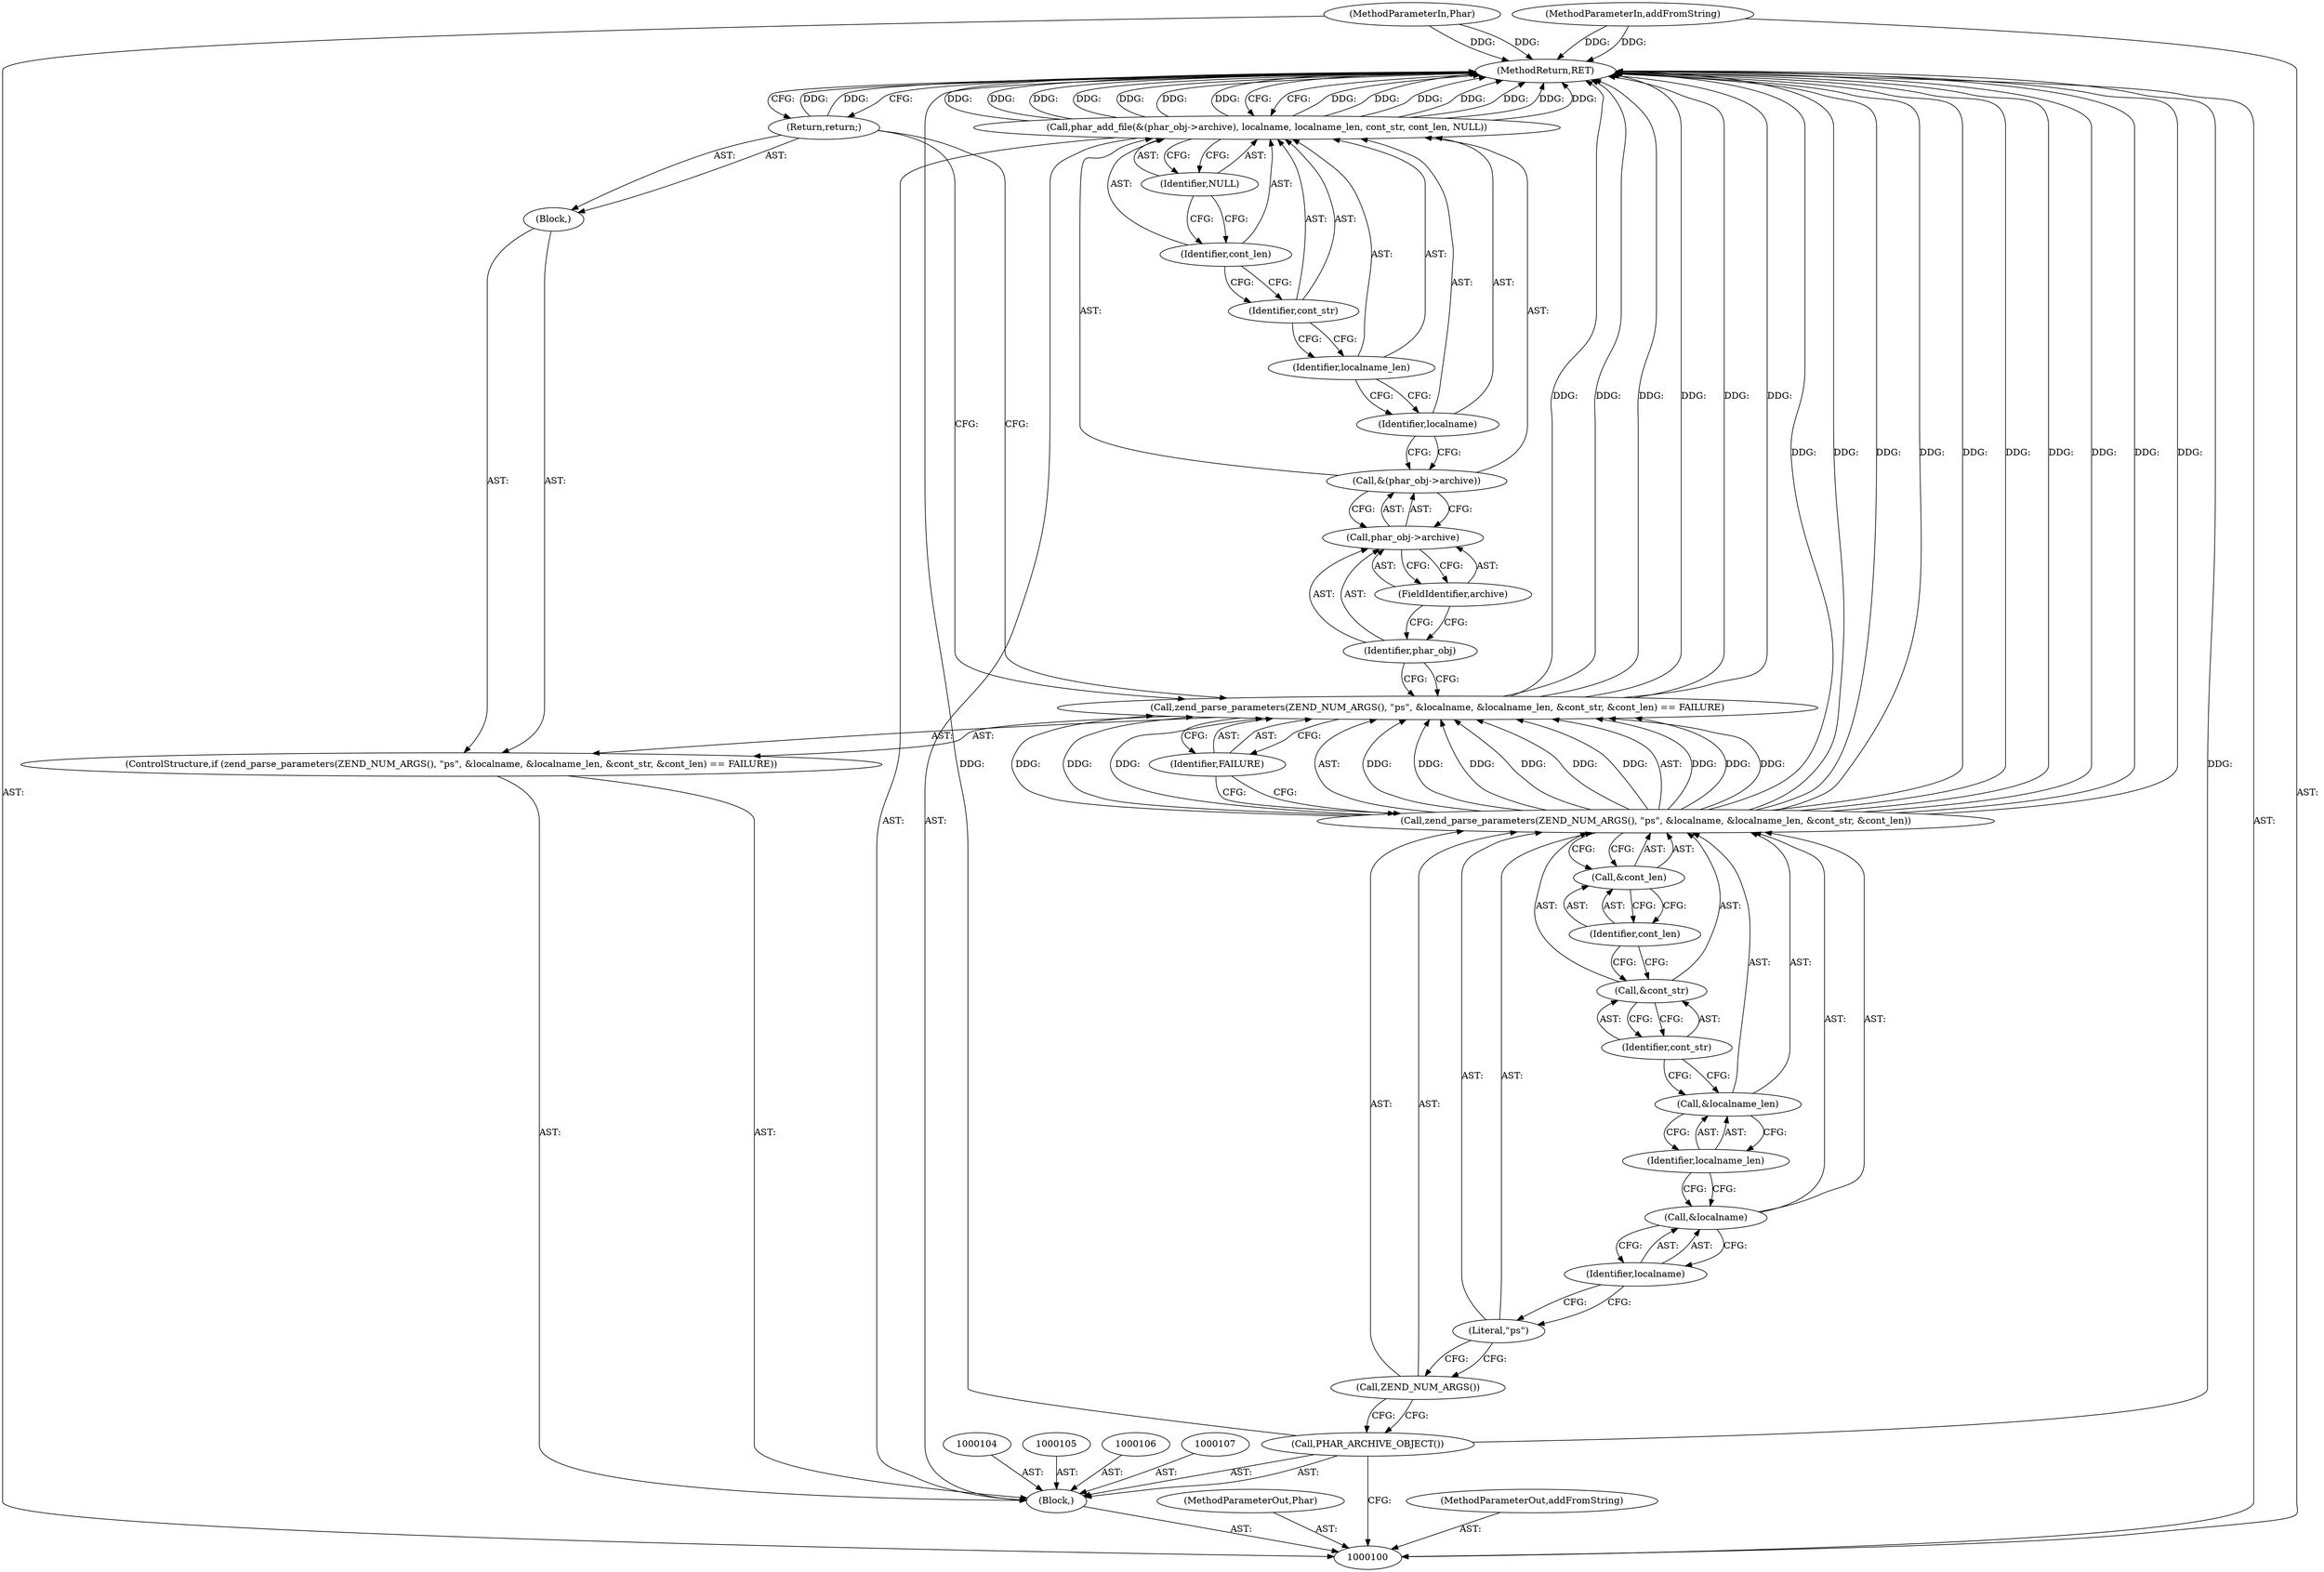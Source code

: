 digraph "0_php_1e9b175204e3286d64dfd6c9f09151c31b5e099a_14" {
"1000135" [label="(MethodReturn,RET)"];
"1000101" [label="(MethodParameterIn,Phar)"];
"1000182" [label="(MethodParameterOut,Phar)"];
"1000102" [label="(MethodParameterIn,addFromString)"];
"1000183" [label="(MethodParameterOut,addFromString)"];
"1000125" [label="(Call,phar_add_file(&(phar_obj->archive), localname, localname_len, cont_str, cont_len, NULL))"];
"1000126" [label="(Call,&(phar_obj->archive))"];
"1000127" [label="(Call,phar_obj->archive)"];
"1000128" [label="(Identifier,phar_obj)"];
"1000129" [label="(FieldIdentifier,archive)"];
"1000130" [label="(Identifier,localname)"];
"1000131" [label="(Identifier,localname_len)"];
"1000132" [label="(Identifier,cont_str)"];
"1000133" [label="(Identifier,cont_len)"];
"1000134" [label="(Identifier,NULL)"];
"1000103" [label="(Block,)"];
"1000108" [label="(Call,PHAR_ARCHIVE_OBJECT())"];
"1000122" [label="(Identifier,FAILURE)"];
"1000110" [label="(Call,zend_parse_parameters(ZEND_NUM_ARGS(), \"ps\", &localname, &localname_len, &cont_str, &cont_len) == FAILURE)"];
"1000111" [label="(Call,zend_parse_parameters(ZEND_NUM_ARGS(), \"ps\", &localname, &localname_len, &cont_str, &cont_len))"];
"1000123" [label="(Block,)"];
"1000112" [label="(Call,ZEND_NUM_ARGS())"];
"1000113" [label="(Literal,\"ps\")"];
"1000114" [label="(Call,&localname)"];
"1000115" [label="(Identifier,localname)"];
"1000116" [label="(Call,&localname_len)"];
"1000117" [label="(Identifier,localname_len)"];
"1000109" [label="(ControlStructure,if (zend_parse_parameters(ZEND_NUM_ARGS(), \"ps\", &localname, &localname_len, &cont_str, &cont_len) == FAILURE))"];
"1000118" [label="(Call,&cont_str)"];
"1000119" [label="(Identifier,cont_str)"];
"1000120" [label="(Call,&cont_len)"];
"1000121" [label="(Identifier,cont_len)"];
"1000124" [label="(Return,return;)"];
"1000135" -> "1000100"  [label="AST: "];
"1000135" -> "1000124"  [label="CFG: "];
"1000135" -> "1000125"  [label="CFG: "];
"1000125" -> "1000135"  [label="DDG: "];
"1000125" -> "1000135"  [label="DDG: "];
"1000125" -> "1000135"  [label="DDG: "];
"1000125" -> "1000135"  [label="DDG: "];
"1000125" -> "1000135"  [label="DDG: "];
"1000125" -> "1000135"  [label="DDG: "];
"1000125" -> "1000135"  [label="DDG: "];
"1000108" -> "1000135"  [label="DDG: "];
"1000111" -> "1000135"  [label="DDG: "];
"1000111" -> "1000135"  [label="DDG: "];
"1000111" -> "1000135"  [label="DDG: "];
"1000111" -> "1000135"  [label="DDG: "];
"1000111" -> "1000135"  [label="DDG: "];
"1000110" -> "1000135"  [label="DDG: "];
"1000110" -> "1000135"  [label="DDG: "];
"1000110" -> "1000135"  [label="DDG: "];
"1000102" -> "1000135"  [label="DDG: "];
"1000101" -> "1000135"  [label="DDG: "];
"1000124" -> "1000135"  [label="DDG: "];
"1000101" -> "1000100"  [label="AST: "];
"1000101" -> "1000135"  [label="DDG: "];
"1000182" -> "1000100"  [label="AST: "];
"1000102" -> "1000100"  [label="AST: "];
"1000102" -> "1000135"  [label="DDG: "];
"1000183" -> "1000100"  [label="AST: "];
"1000125" -> "1000103"  [label="AST: "];
"1000125" -> "1000134"  [label="CFG: "];
"1000126" -> "1000125"  [label="AST: "];
"1000130" -> "1000125"  [label="AST: "];
"1000131" -> "1000125"  [label="AST: "];
"1000132" -> "1000125"  [label="AST: "];
"1000133" -> "1000125"  [label="AST: "];
"1000134" -> "1000125"  [label="AST: "];
"1000135" -> "1000125"  [label="CFG: "];
"1000125" -> "1000135"  [label="DDG: "];
"1000125" -> "1000135"  [label="DDG: "];
"1000125" -> "1000135"  [label="DDG: "];
"1000125" -> "1000135"  [label="DDG: "];
"1000125" -> "1000135"  [label="DDG: "];
"1000125" -> "1000135"  [label="DDG: "];
"1000125" -> "1000135"  [label="DDG: "];
"1000126" -> "1000125"  [label="AST: "];
"1000126" -> "1000127"  [label="CFG: "];
"1000127" -> "1000126"  [label="AST: "];
"1000130" -> "1000126"  [label="CFG: "];
"1000127" -> "1000126"  [label="AST: "];
"1000127" -> "1000129"  [label="CFG: "];
"1000128" -> "1000127"  [label="AST: "];
"1000129" -> "1000127"  [label="AST: "];
"1000126" -> "1000127"  [label="CFG: "];
"1000128" -> "1000127"  [label="AST: "];
"1000128" -> "1000110"  [label="CFG: "];
"1000129" -> "1000128"  [label="CFG: "];
"1000129" -> "1000127"  [label="AST: "];
"1000129" -> "1000128"  [label="CFG: "];
"1000127" -> "1000129"  [label="CFG: "];
"1000130" -> "1000125"  [label="AST: "];
"1000130" -> "1000126"  [label="CFG: "];
"1000131" -> "1000130"  [label="CFG: "];
"1000131" -> "1000125"  [label="AST: "];
"1000131" -> "1000130"  [label="CFG: "];
"1000132" -> "1000131"  [label="CFG: "];
"1000132" -> "1000125"  [label="AST: "];
"1000132" -> "1000131"  [label="CFG: "];
"1000133" -> "1000132"  [label="CFG: "];
"1000133" -> "1000125"  [label="AST: "];
"1000133" -> "1000132"  [label="CFG: "];
"1000134" -> "1000133"  [label="CFG: "];
"1000134" -> "1000125"  [label="AST: "];
"1000134" -> "1000133"  [label="CFG: "];
"1000125" -> "1000134"  [label="CFG: "];
"1000103" -> "1000100"  [label="AST: "];
"1000104" -> "1000103"  [label="AST: "];
"1000105" -> "1000103"  [label="AST: "];
"1000106" -> "1000103"  [label="AST: "];
"1000107" -> "1000103"  [label="AST: "];
"1000108" -> "1000103"  [label="AST: "];
"1000109" -> "1000103"  [label="AST: "];
"1000125" -> "1000103"  [label="AST: "];
"1000108" -> "1000103"  [label="AST: "];
"1000108" -> "1000100"  [label="CFG: "];
"1000112" -> "1000108"  [label="CFG: "];
"1000108" -> "1000135"  [label="DDG: "];
"1000122" -> "1000110"  [label="AST: "];
"1000122" -> "1000111"  [label="CFG: "];
"1000110" -> "1000122"  [label="CFG: "];
"1000110" -> "1000109"  [label="AST: "];
"1000110" -> "1000122"  [label="CFG: "];
"1000111" -> "1000110"  [label="AST: "];
"1000122" -> "1000110"  [label="AST: "];
"1000124" -> "1000110"  [label="CFG: "];
"1000128" -> "1000110"  [label="CFG: "];
"1000110" -> "1000135"  [label="DDG: "];
"1000110" -> "1000135"  [label="DDG: "];
"1000110" -> "1000135"  [label="DDG: "];
"1000111" -> "1000110"  [label="DDG: "];
"1000111" -> "1000110"  [label="DDG: "];
"1000111" -> "1000110"  [label="DDG: "];
"1000111" -> "1000110"  [label="DDG: "];
"1000111" -> "1000110"  [label="DDG: "];
"1000111" -> "1000110"  [label="DDG: "];
"1000111" -> "1000110"  [label="AST: "];
"1000111" -> "1000120"  [label="CFG: "];
"1000112" -> "1000111"  [label="AST: "];
"1000113" -> "1000111"  [label="AST: "];
"1000114" -> "1000111"  [label="AST: "];
"1000116" -> "1000111"  [label="AST: "];
"1000118" -> "1000111"  [label="AST: "];
"1000120" -> "1000111"  [label="AST: "];
"1000122" -> "1000111"  [label="CFG: "];
"1000111" -> "1000135"  [label="DDG: "];
"1000111" -> "1000135"  [label="DDG: "];
"1000111" -> "1000135"  [label="DDG: "];
"1000111" -> "1000135"  [label="DDG: "];
"1000111" -> "1000135"  [label="DDG: "];
"1000111" -> "1000110"  [label="DDG: "];
"1000111" -> "1000110"  [label="DDG: "];
"1000111" -> "1000110"  [label="DDG: "];
"1000111" -> "1000110"  [label="DDG: "];
"1000111" -> "1000110"  [label="DDG: "];
"1000111" -> "1000110"  [label="DDG: "];
"1000123" -> "1000109"  [label="AST: "];
"1000124" -> "1000123"  [label="AST: "];
"1000112" -> "1000111"  [label="AST: "];
"1000112" -> "1000108"  [label="CFG: "];
"1000113" -> "1000112"  [label="CFG: "];
"1000113" -> "1000111"  [label="AST: "];
"1000113" -> "1000112"  [label="CFG: "];
"1000115" -> "1000113"  [label="CFG: "];
"1000114" -> "1000111"  [label="AST: "];
"1000114" -> "1000115"  [label="CFG: "];
"1000115" -> "1000114"  [label="AST: "];
"1000117" -> "1000114"  [label="CFG: "];
"1000115" -> "1000114"  [label="AST: "];
"1000115" -> "1000113"  [label="CFG: "];
"1000114" -> "1000115"  [label="CFG: "];
"1000116" -> "1000111"  [label="AST: "];
"1000116" -> "1000117"  [label="CFG: "];
"1000117" -> "1000116"  [label="AST: "];
"1000119" -> "1000116"  [label="CFG: "];
"1000117" -> "1000116"  [label="AST: "];
"1000117" -> "1000114"  [label="CFG: "];
"1000116" -> "1000117"  [label="CFG: "];
"1000109" -> "1000103"  [label="AST: "];
"1000110" -> "1000109"  [label="AST: "];
"1000123" -> "1000109"  [label="AST: "];
"1000118" -> "1000111"  [label="AST: "];
"1000118" -> "1000119"  [label="CFG: "];
"1000119" -> "1000118"  [label="AST: "];
"1000121" -> "1000118"  [label="CFG: "];
"1000119" -> "1000118"  [label="AST: "];
"1000119" -> "1000116"  [label="CFG: "];
"1000118" -> "1000119"  [label="CFG: "];
"1000120" -> "1000111"  [label="AST: "];
"1000120" -> "1000121"  [label="CFG: "];
"1000121" -> "1000120"  [label="AST: "];
"1000111" -> "1000120"  [label="CFG: "];
"1000121" -> "1000120"  [label="AST: "];
"1000121" -> "1000118"  [label="CFG: "];
"1000120" -> "1000121"  [label="CFG: "];
"1000124" -> "1000123"  [label="AST: "];
"1000124" -> "1000110"  [label="CFG: "];
"1000135" -> "1000124"  [label="CFG: "];
"1000124" -> "1000135"  [label="DDG: "];
}
